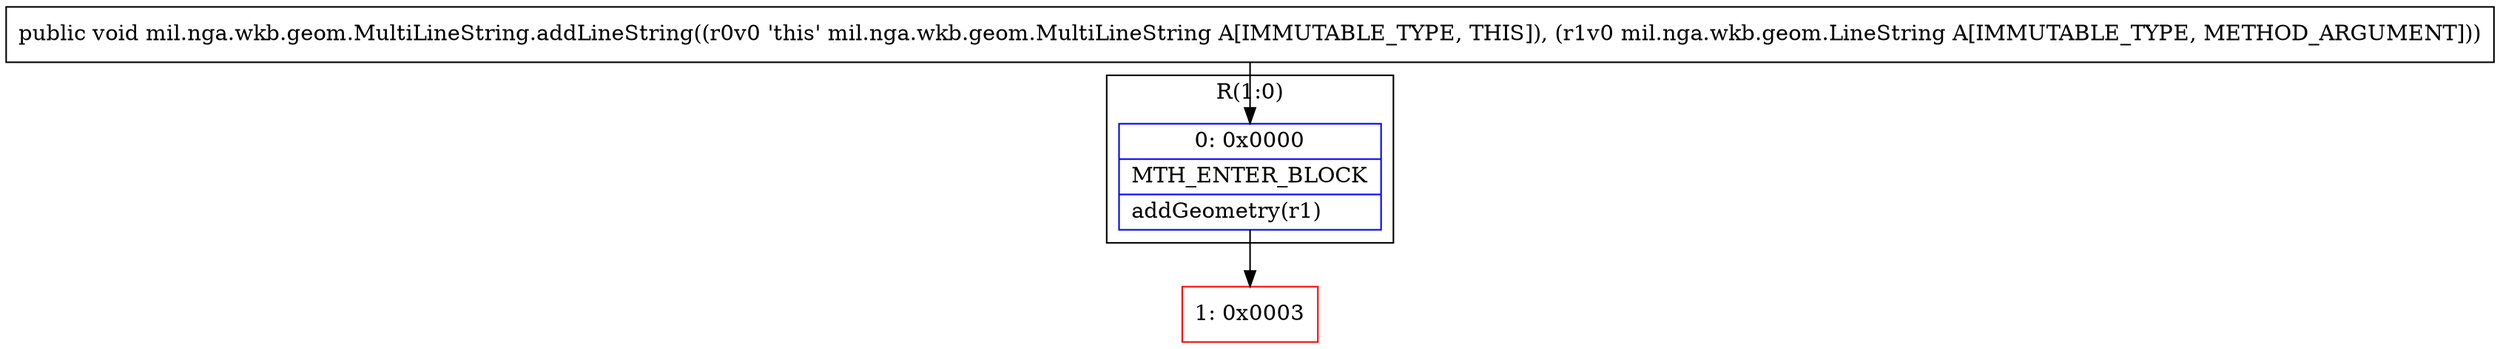digraph "CFG formil.nga.wkb.geom.MultiLineString.addLineString(Lmil\/nga\/wkb\/geom\/LineString;)V" {
subgraph cluster_Region_605920383 {
label = "R(1:0)";
node [shape=record,color=blue];
Node_0 [shape=record,label="{0\:\ 0x0000|MTH_ENTER_BLOCK\l|addGeometry(r1)\l}"];
}
Node_1 [shape=record,color=red,label="{1\:\ 0x0003}"];
MethodNode[shape=record,label="{public void mil.nga.wkb.geom.MultiLineString.addLineString((r0v0 'this' mil.nga.wkb.geom.MultiLineString A[IMMUTABLE_TYPE, THIS]), (r1v0 mil.nga.wkb.geom.LineString A[IMMUTABLE_TYPE, METHOD_ARGUMENT])) }"];
MethodNode -> Node_0;
Node_0 -> Node_1;
}

